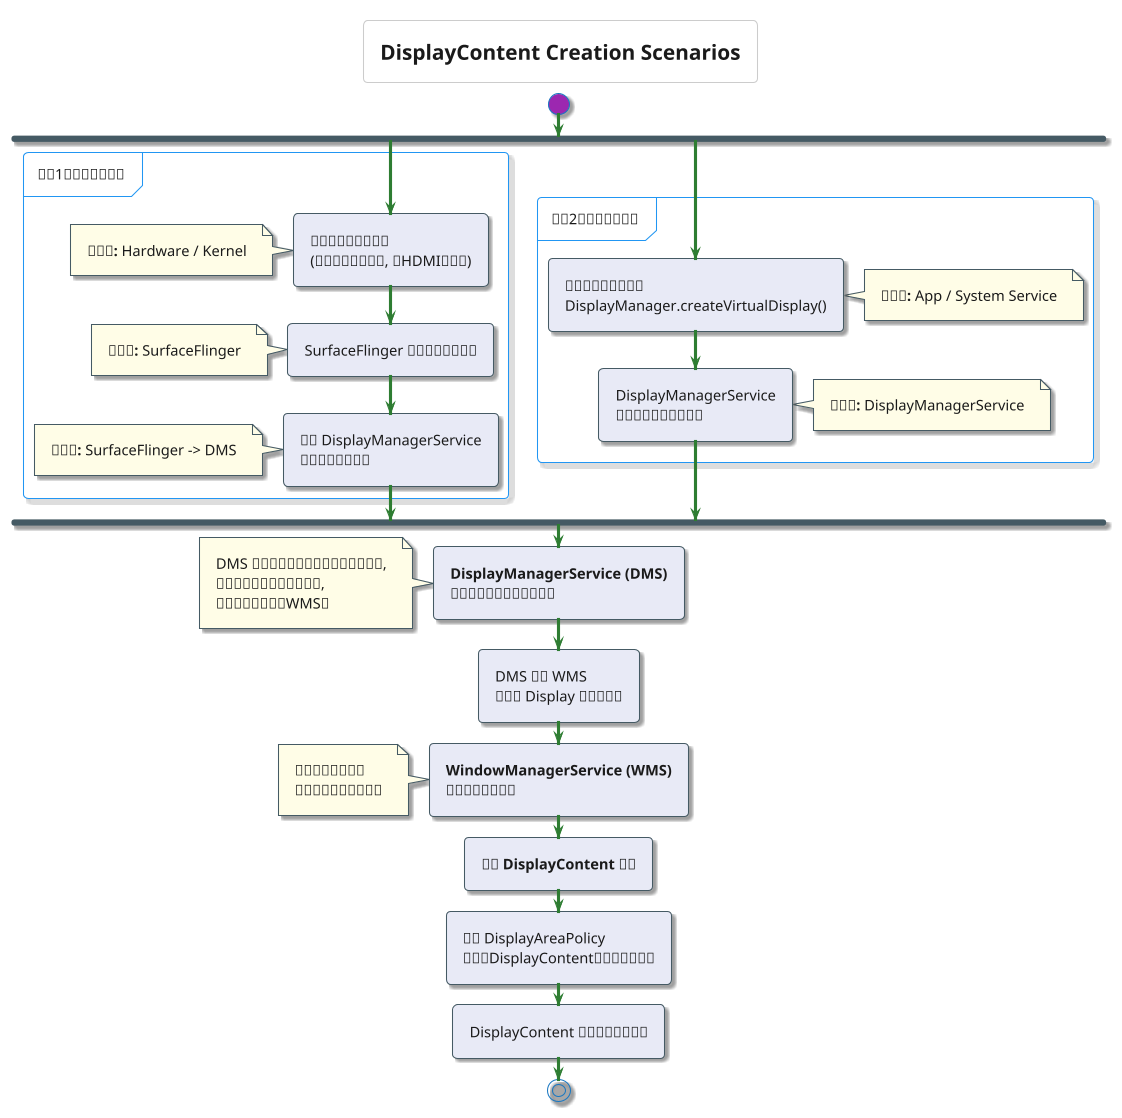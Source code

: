 @startuml
' User preference style application
!theme materia

skinparam defaultFontName "Noto Sans"
skinparam defaultFontColor #1A1A1A
skinparam defaultFontSize 14
skinparam shadowing true

skinparam sequence {
    ArrowColor #2E7D32
    ArrowColor<<async>> #F57C00
    ArrowFontColor #2E7D32
    ActorBorderColor #263238
    ParticipantBorderColor #263238
    LifeLineBorderColor #607D8B
    LifeLineBackgroundColor #E0E0E0
    ParticipantBackgroundColor #F5F5F5
    ParticipantFontColor #1A1A1A
    BoxBorderColor #455A64
    BoxBackgroundColor #ECEFF1
}

skinparam note {
    BorderColor #455A64
    BackgroundColor #FFFDE7
    FontColor #1A1A1A
    Shadowing true
}
skinparam activity {
    BorderColor #455A64
    BackgroundColor #E8EAF6
    ArrowColor #2E7D32
    BarColor #455A64
}


title DisplayContent Creation Scenarios

start

fork
    partition "场景1：物理显示设备" {
        :硬件检测到显示设备\n(如开机时的内置屏, 或HDMI热插拔);
        note left
            <b>执行者:</b> Hardware / Kernel
        end note

        :SurfaceFlinger 创建原生显示设备;
        note left
            <b>执行者:</b> SurfaceFlinger
        end note
        
        :通知 DisplayManagerService\n有物理屏幕被添加;
        note left
             <b>执行者:</b> SurfaceFlinger -> DMS
        end note
    }
fork again
    partition "场景2：虚拟显示设备" {
        :应用或系统服务调用\nDisplayManager.createVirtualDisplay();
        note right
            <b>执行者:</b> App / System Service
        end note

        :DisplayManagerService\n处理虚拟屏幕创建请求;
        note right
            <b>执行者:</b> DisplayManagerService
        end note
    }
end fork

:<b>DisplayManagerService (DMS)</b>\n统一处理显示设备添加事件;
note
  DMS 是所有显示设备的上层逻辑管理者,
  它屏蔽了物理和虚拟的差异,
  并决定是否要通知WMS。
end note

:DMS 通知 WMS\n有新的 Display 需要被管理;

:<b>WindowManagerService (WMS)</b>\n执行核心创建逻辑;
note left
  这是为新屏幕创建
  窗口管理根容器的时刻
end note

:<b>创建 DisplayContent 实例</b>;

:调用 DisplayAreaPolicy\n在新的DisplayContent上搭建容器结构;

:DisplayContent 创建并初始化完成;

stop

@enduml